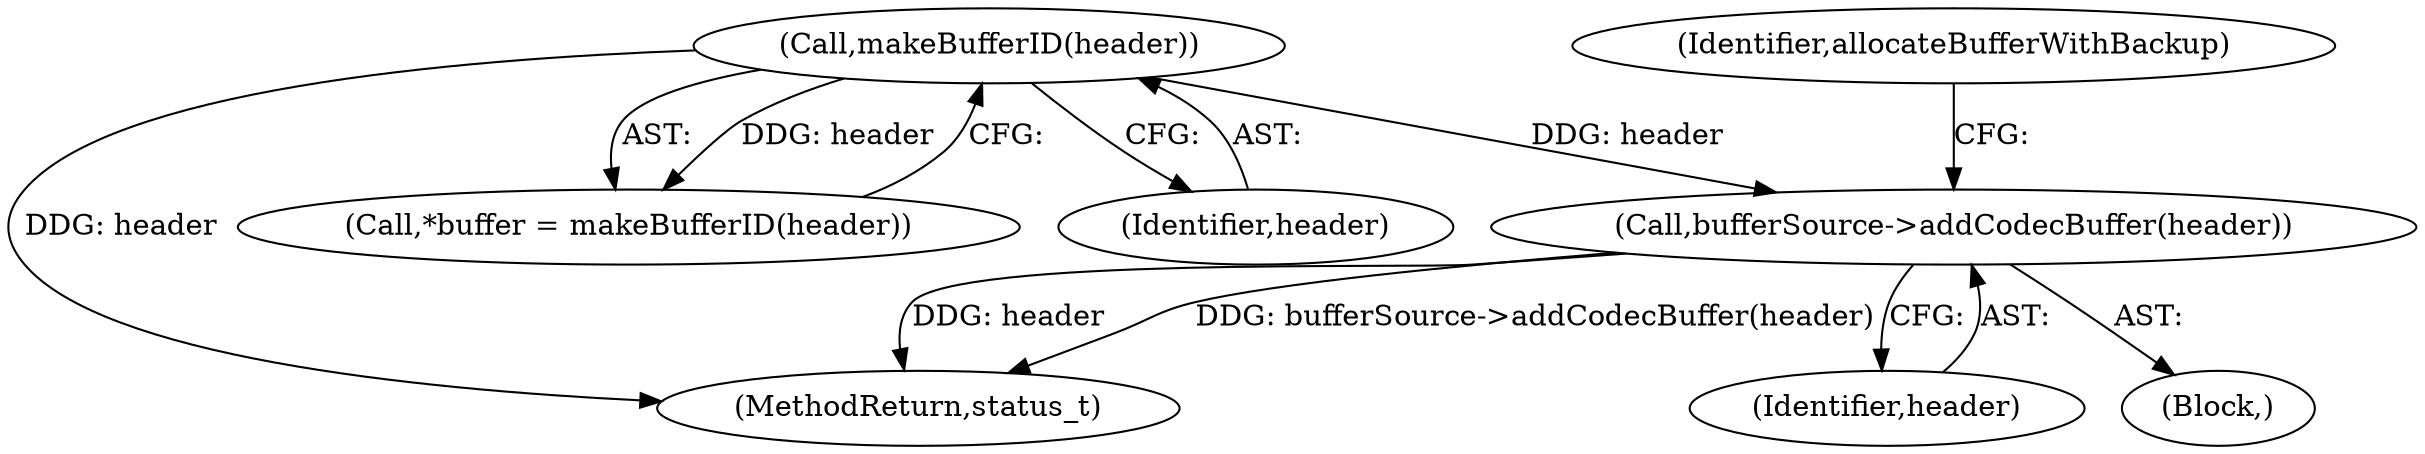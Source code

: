 digraph "0_Android_640b04121d7cd2cac90e2f7c82b97fce05f074a5@pointer" {
"1000209" [label="(Call,bufferSource->addCodecBuffer(header))"];
"1000193" [label="(Call,makeBufferID(header))"];
"1000226" [label="(MethodReturn,status_t)"];
"1000210" [label="(Identifier,header)"];
"1000209" [label="(Call,bufferSource->addCodecBuffer(header))"];
"1000190" [label="(Call,*buffer = makeBufferID(header))"];
"1000208" [label="(Block,)"];
"1000193" [label="(Call,makeBufferID(header))"];
"1000212" [label="(Identifier,allocateBufferWithBackup)"];
"1000194" [label="(Identifier,header)"];
"1000209" -> "1000208"  [label="AST: "];
"1000209" -> "1000210"  [label="CFG: "];
"1000210" -> "1000209"  [label="AST: "];
"1000212" -> "1000209"  [label="CFG: "];
"1000209" -> "1000226"  [label="DDG: bufferSource->addCodecBuffer(header)"];
"1000209" -> "1000226"  [label="DDG: header"];
"1000193" -> "1000209"  [label="DDG: header"];
"1000193" -> "1000190"  [label="AST: "];
"1000193" -> "1000194"  [label="CFG: "];
"1000194" -> "1000193"  [label="AST: "];
"1000190" -> "1000193"  [label="CFG: "];
"1000193" -> "1000226"  [label="DDG: header"];
"1000193" -> "1000190"  [label="DDG: header"];
}
